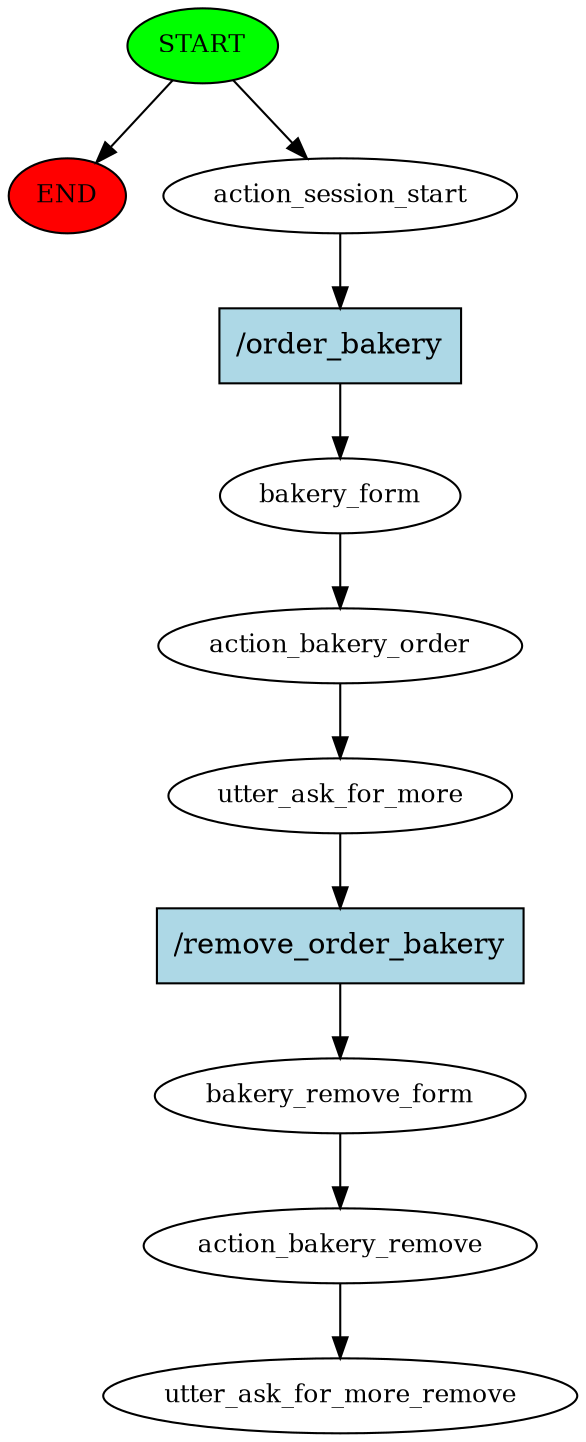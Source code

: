 digraph  {
0 [class="start active", fillcolor=green, fontsize=12, label=START, style=filled];
"-1" [class=end, fillcolor=red, fontsize=12, label=END, style=filled];
1 [class=active, fontsize=12, label=action_session_start];
2 [class=active, fontsize=12, label=bakery_form];
3 [class=active, fontsize=12, label=action_bakery_order];
4 [class=active, fontsize=12, label=utter_ask_for_more];
5 [class=active, fontsize=12, label=bakery_remove_form];
6 [class=active, fontsize=12, label=action_bakery_remove];
7 [class="dashed active", fontsize=12, label=utter_ask_for_more_remove];
8 [class="intent active", fillcolor=lightblue, label="/order_bakery", shape=rect, style=filled];
9 [class="intent active", fillcolor=lightblue, label="/remove_order_bakery", shape=rect, style=filled];
0 -> "-1"  [class="", key=NONE, label=""];
0 -> 1  [class=active, key=NONE, label=""];
1 -> 8  [class=active, key=0];
2 -> 3  [class=active, key=NONE, label=""];
3 -> 4  [class=active, key=NONE, label=""];
4 -> 9  [class=active, key=0];
5 -> 6  [class=active, key=NONE, label=""];
6 -> 7  [class=active, key=NONE, label=""];
8 -> 2  [class=active, key=0];
9 -> 5  [class=active, key=0];
}
